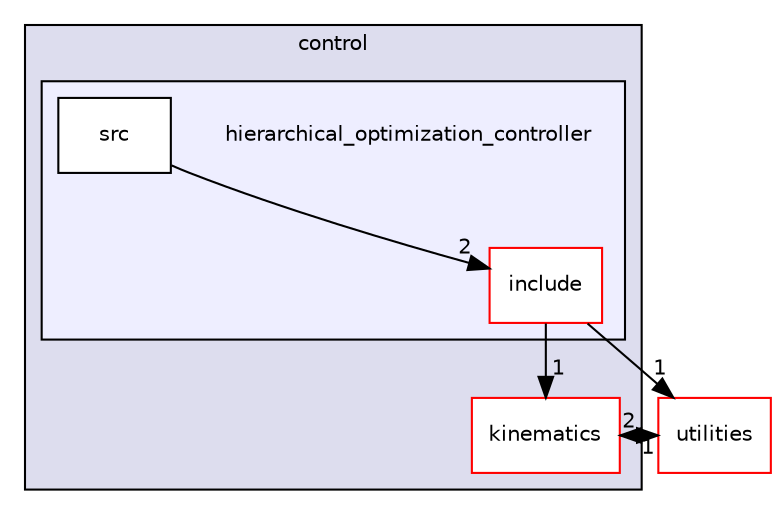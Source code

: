 digraph "catkin_ws/src/control/hierarchical_optimization_controller" {
  compound=true
  node [ fontsize="10", fontname="Helvetica"];
  edge [ labelfontsize="10", labelfontname="Helvetica"];
  subgraph clusterdir_d7dffebed82cce8cf49f9c429afefc35 {
    graph [ bgcolor="#ddddee", pencolor="black", label="control" fontname="Helvetica", fontsize="10", URL="dir_d7dffebed82cce8cf49f9c429afefc35.html"]
  dir_ec790efbf722e6db93e0634c133a57ed [shape=box label="kinematics" fillcolor="white" style="filled" color="red" URL="dir_ec790efbf722e6db93e0634c133a57ed.html"];
  subgraph clusterdir_9ae800d51bb989f3494a77d14a72c6b3 {
    graph [ bgcolor="#eeeeff", pencolor="black", label="" URL="dir_9ae800d51bb989f3494a77d14a72c6b3.html"];
    dir_9ae800d51bb989f3494a77d14a72c6b3 [shape=plaintext label="hierarchical_optimization_controller"];
  dir_0ae3a711ce6fb0fe98d21600e41fe626 [shape=box label="include" fillcolor="white" style="filled" color="red" URL="dir_0ae3a711ce6fb0fe98d21600e41fe626.html"];
  dir_e8659d7337b2a09d082273bc064a2108 [shape=box label="src" fillcolor="white" style="filled" URL="dir_e8659d7337b2a09d082273bc064a2108.html"];
  }
  }
  dir_ccddda87566ee263eec2f42a65371c71 [shape=box label="utilities" fillcolor="white" style="filled" color="red" URL="dir_ccddda87566ee263eec2f42a65371c71.html"];
  dir_e8659d7337b2a09d082273bc064a2108->dir_0ae3a711ce6fb0fe98d21600e41fe626 [headlabel="2", labeldistance=1.5 headhref="dir_000044_000042.html"];
  dir_ccddda87566ee263eec2f42a65371c71->dir_ec790efbf722e6db93e0634c133a57ed [headlabel="1", labeldistance=1.5 headhref="dir_000033_000010.html"];
  dir_ec790efbf722e6db93e0634c133a57ed->dir_ccddda87566ee263eec2f42a65371c71 [headlabel="2", labeldistance=1.5 headhref="dir_000010_000033.html"];
  dir_0ae3a711ce6fb0fe98d21600e41fe626->dir_ccddda87566ee263eec2f42a65371c71 [headlabel="1", labeldistance=1.5 headhref="dir_000042_000033.html"];
  dir_0ae3a711ce6fb0fe98d21600e41fe626->dir_ec790efbf722e6db93e0634c133a57ed [headlabel="1", labeldistance=1.5 headhref="dir_000042_000010.html"];
}
